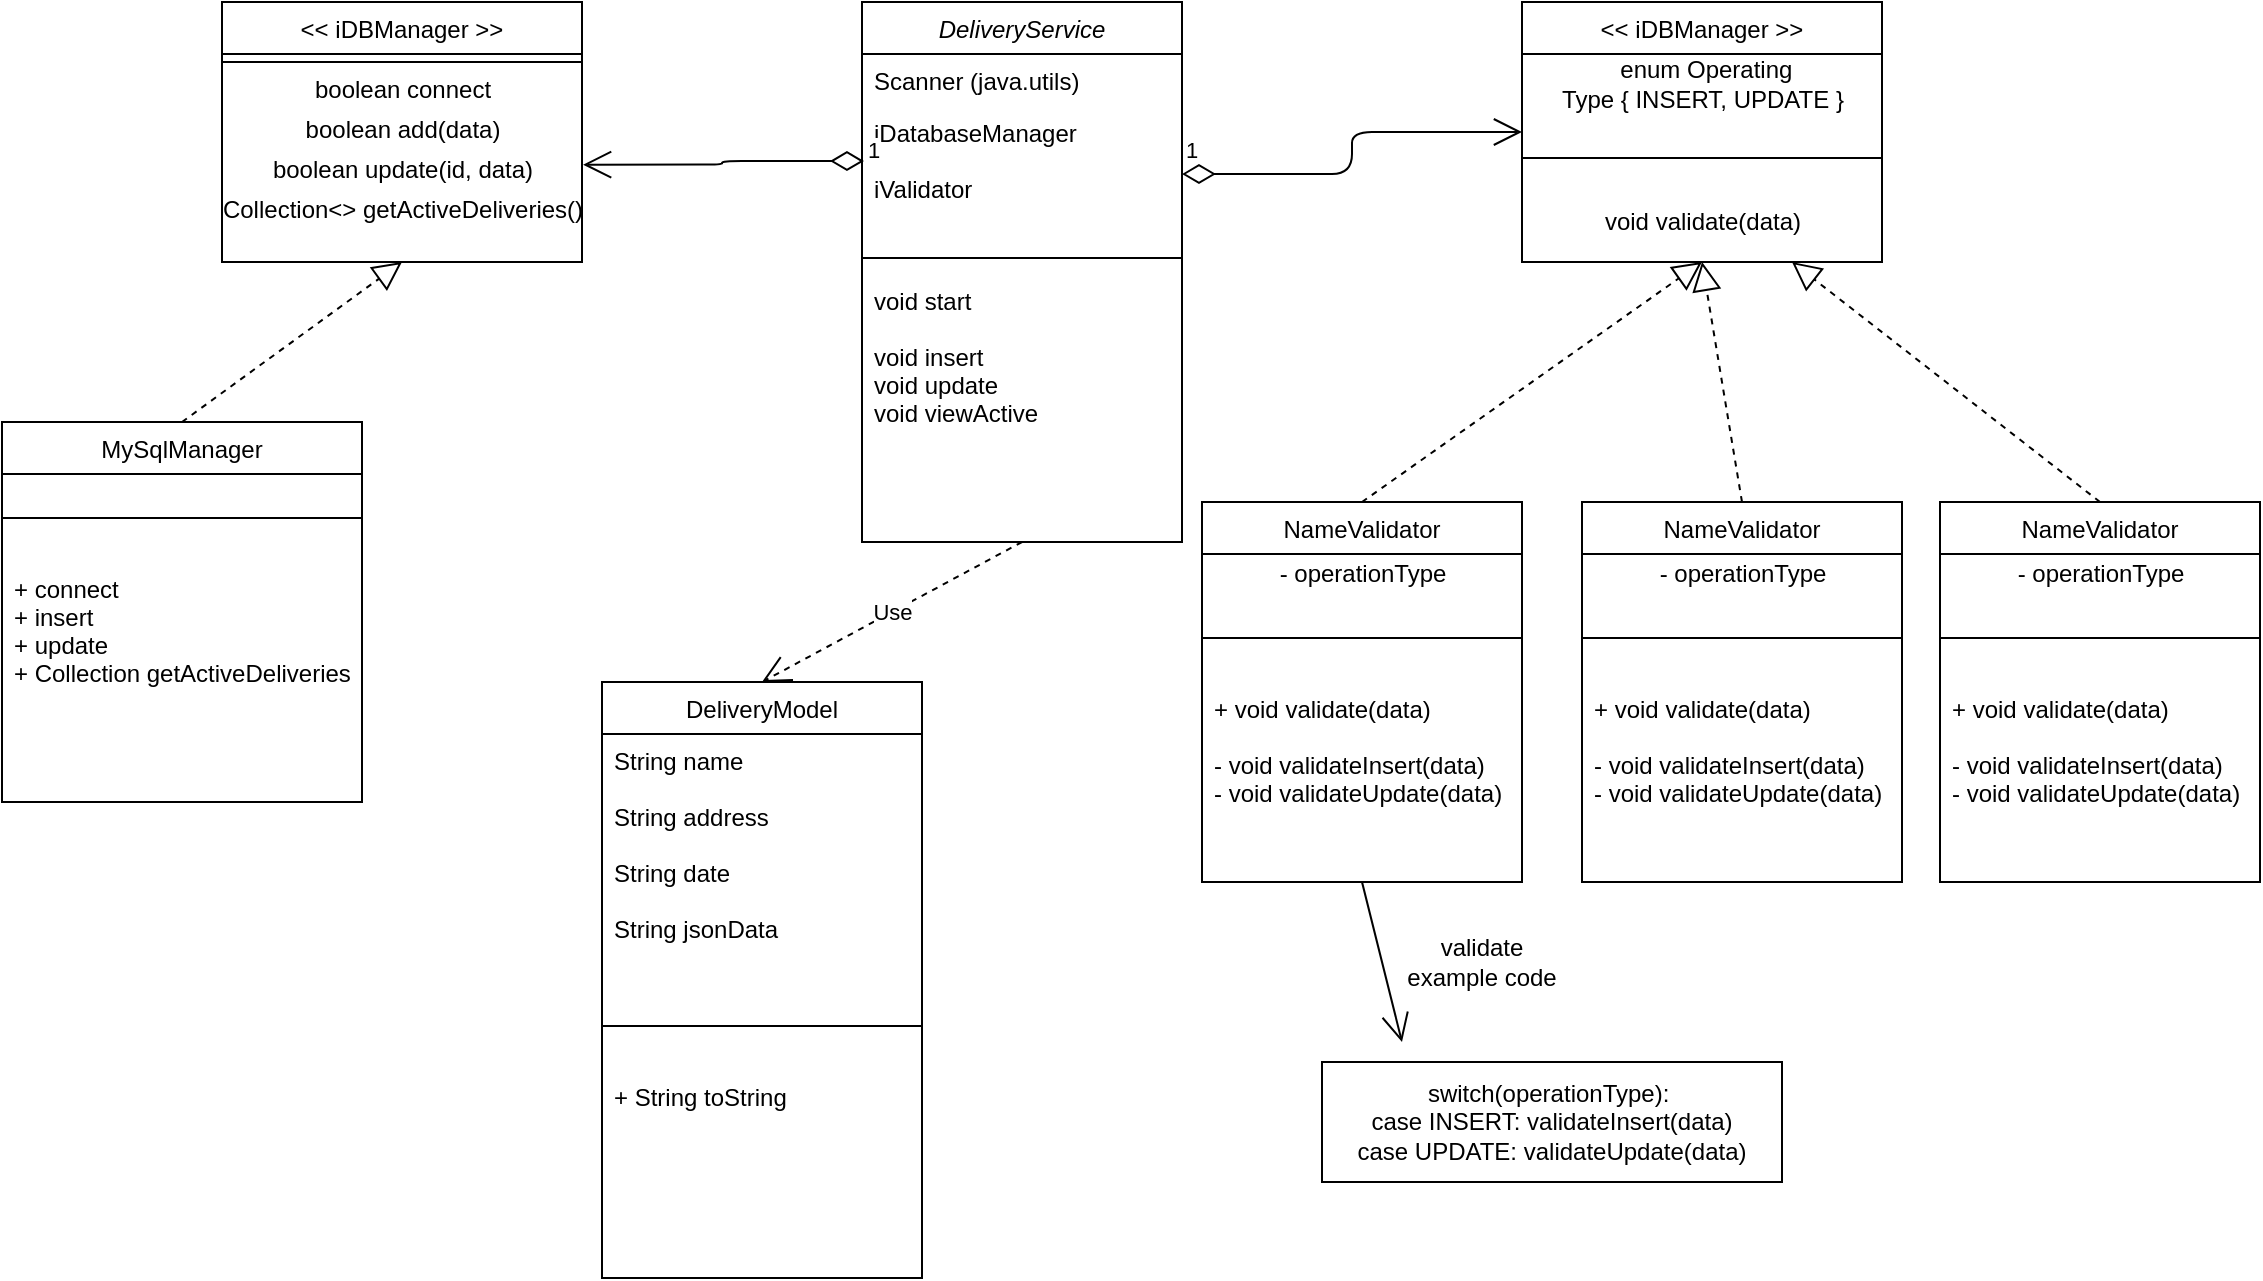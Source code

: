 <mxfile version="13.6.9" type="device"><diagram id="C5RBs43oDa-KdzZeNtuy" name="Page-1"><mxGraphModel dx="1209" dy="627" grid="1" gridSize="10" guides="1" tooltips="1" connect="1" arrows="1" fold="1" page="1" pageScale="1" pageWidth="1169" pageHeight="827" math="0" shadow="0"><root><mxCell id="WIyWlLk6GJQsqaUBKTNV-0"/><mxCell id="WIyWlLk6GJQsqaUBKTNV-1" parent="WIyWlLk6GJQsqaUBKTNV-0"/><mxCell id="aZc6Goj9-fNwH5e52wq6-6" value="" style="endArrow=block;dashed=1;endFill=0;endSize=12;html=1;entryX=0.5;entryY=1;entryDx=0;entryDy=0;exitX=0.5;exitY=0;exitDx=0;exitDy=0;" parent="WIyWlLk6GJQsqaUBKTNV-1" source="aZc6Goj9-fNwH5e52wq6-3" target="-EKlgOiiz65NbldcMFL9-8" edge="1"><mxGeometry width="160" relative="1" as="geometry"><mxPoint x="599.5" y="320" as="sourcePoint"/><mxPoint x="700" y="168" as="targetPoint"/></mxGeometry></mxCell><mxCell id="aZc6Goj9-fNwH5e52wq6-24" value="Use" style="endArrow=open;endSize=12;dashed=1;html=1;entryX=0.5;entryY=0;entryDx=0;entryDy=0;exitX=0.5;exitY=1;exitDx=0;exitDy=0;" parent="WIyWlLk6GJQsqaUBKTNV-1" source="zkfFHV4jXpPFQw0GAbJ--0" target="-EKlgOiiz65NbldcMFL9-47" edge="1"><mxGeometry width="160" relative="1" as="geometry"><mxPoint x="200.0" y="284.464" as="sourcePoint"/><mxPoint x="292.96" y="270" as="targetPoint"/></mxGeometry></mxCell><mxCell id="zkfFHV4jXpPFQw0GAbJ--0" value="DeliveryService" style="swimlane;fontStyle=2;align=center;verticalAlign=top;childLayout=stackLayout;horizontal=1;startSize=26;horizontalStack=0;resizeParent=1;resizeLast=0;collapsible=1;marginBottom=0;rounded=0;shadow=0;strokeWidth=1;" parent="WIyWlLk6GJQsqaUBKTNV-1" vertex="1"><mxGeometry x="470" y="30" width="160" height="270" as="geometry"><mxRectangle x="230" y="140" width="160" height="26" as="alternateBounds"/></mxGeometry></mxCell><mxCell id="zkfFHV4jXpPFQw0GAbJ--1" value="Scanner (java.utils)" style="text;align=left;verticalAlign=top;spacingLeft=4;spacingRight=4;overflow=hidden;rotatable=0;points=[[0,0.5],[1,0.5]];portConstraint=eastwest;" parent="zkfFHV4jXpPFQw0GAbJ--0" vertex="1"><mxGeometry y="26" width="160" height="26" as="geometry"/></mxCell><mxCell id="zkfFHV4jXpPFQw0GAbJ--2" value="iDatabaseManager&#10;&#10;iValidator&#10;&#10;" style="text;align=left;verticalAlign=top;spacingLeft=4;spacingRight=4;overflow=hidden;rotatable=0;points=[[0,0.5],[1,0.5]];portConstraint=eastwest;rounded=0;shadow=0;html=0;" parent="zkfFHV4jXpPFQw0GAbJ--0" vertex="1"><mxGeometry y="52" width="160" height="68" as="geometry"/></mxCell><mxCell id="zkfFHV4jXpPFQw0GAbJ--4" value="" style="line;html=1;strokeWidth=1;align=left;verticalAlign=middle;spacingTop=-1;spacingLeft=3;spacingRight=3;rotatable=0;labelPosition=right;points=[];portConstraint=eastwest;" parent="zkfFHV4jXpPFQw0GAbJ--0" vertex="1"><mxGeometry y="120" width="160" height="16" as="geometry"/></mxCell><mxCell id="zkfFHV4jXpPFQw0GAbJ--5" value="void start&#10;&#10;void insert&#10;void update&#10;void viewActive" style="text;align=left;verticalAlign=top;spacingLeft=4;spacingRight=4;overflow=hidden;rotatable=0;points=[[0,0.5],[1,0.5]];portConstraint=eastwest;" parent="zkfFHV4jXpPFQw0GAbJ--0" vertex="1"><mxGeometry y="136" width="160" height="100" as="geometry"/></mxCell><mxCell id="aZc6Goj9-fNwH5e52wq6-9" value="&lt;&lt; iDBManager &gt;&gt;" style="swimlane;fontStyle=0;align=center;verticalAlign=top;childLayout=stackLayout;horizontal=1;startSize=26;horizontalStack=0;resizeParent=1;resizeLast=0;collapsible=1;marginBottom=0;rounded=0;shadow=0;strokeWidth=1;" parent="WIyWlLk6GJQsqaUBKTNV-1" vertex="1"><mxGeometry x="150" y="30" width="180" height="130" as="geometry"><mxRectangle x="550" y="140" width="160" height="26" as="alternateBounds"/></mxGeometry></mxCell><mxCell id="aZc6Goj9-fNwH5e52wq6-11" value="" style="line;html=1;strokeWidth=1;align=left;verticalAlign=middle;spacingTop=-1;spacingLeft=3;spacingRight=3;rotatable=0;labelPosition=right;points=[];portConstraint=eastwest;" parent="aZc6Goj9-fNwH5e52wq6-9" vertex="1"><mxGeometry y="26" width="180" height="8" as="geometry"/></mxCell><mxCell id="aZc6Goj9-fNwH5e52wq6-19" value="boolean connect&lt;br&gt;" style="text;html=1;align=center;verticalAlign=middle;resizable=0;points=[];autosize=1;" parent="aZc6Goj9-fNwH5e52wq6-9" vertex="1"><mxGeometry y="34" width="180" height="20" as="geometry"/></mxCell><mxCell id="aZc6Goj9-fNwH5e52wq6-12" value="boolean add(data)" style="text;html=1;align=center;verticalAlign=middle;resizable=0;points=[];autosize=1;" parent="aZc6Goj9-fNwH5e52wq6-9" vertex="1"><mxGeometry y="54" width="180" height="20" as="geometry"/></mxCell><mxCell id="aZc6Goj9-fNwH5e52wq6-21" value="boolean update(id, data)" style="text;html=1;align=center;verticalAlign=middle;resizable=0;points=[];autosize=1;" parent="aZc6Goj9-fNwH5e52wq6-9" vertex="1"><mxGeometry y="74" width="180" height="20" as="geometry"/></mxCell><mxCell id="aZc6Goj9-fNwH5e52wq6-22" value="Collection&amp;lt;&amp;gt; getActiveDeliveries()" style="text;html=1;align=center;verticalAlign=middle;resizable=0;points=[];autosize=1;" parent="aZc6Goj9-fNwH5e52wq6-9" vertex="1"><mxGeometry y="94" width="180" height="20" as="geometry"/></mxCell><mxCell id="-EKlgOiiz65NbldcMFL9-8" value="&lt;&lt; iDBManager &gt;&gt;" style="swimlane;fontStyle=0;align=center;verticalAlign=top;childLayout=stackLayout;horizontal=1;startSize=26;horizontalStack=0;resizeParent=1;resizeLast=0;collapsible=1;marginBottom=0;rounded=0;shadow=0;strokeWidth=1;" vertex="1" parent="WIyWlLk6GJQsqaUBKTNV-1"><mxGeometry x="800" y="30" width="180" height="130" as="geometry"><mxRectangle x="550" y="140" width="160" height="26" as="alternateBounds"/></mxGeometry></mxCell><mxCell id="-EKlgOiiz65NbldcMFL9-18" value="&amp;nbsp;enum Operating&lt;br&gt;Type { INSERT, UPDATE }" style="text;html=1;align=center;verticalAlign=middle;resizable=0;points=[];autosize=1;" vertex="1" parent="-EKlgOiiz65NbldcMFL9-8"><mxGeometry y="26" width="180" height="30" as="geometry"/></mxCell><mxCell id="-EKlgOiiz65NbldcMFL9-9" value="" style="line;html=1;strokeWidth=1;align=left;verticalAlign=middle;spacingTop=-1;spacingLeft=3;spacingRight=3;rotatable=0;labelPosition=right;points=[];portConstraint=eastwest;" vertex="1" parent="-EKlgOiiz65NbldcMFL9-8"><mxGeometry y="56" width="180" height="44" as="geometry"/></mxCell><mxCell id="-EKlgOiiz65NbldcMFL9-13" value="void validate(data)" style="text;html=1;align=center;verticalAlign=middle;resizable=0;points=[];autosize=1;" vertex="1" parent="-EKlgOiiz65NbldcMFL9-8"><mxGeometry y="100" width="180" height="20" as="geometry"/></mxCell><mxCell id="-EKlgOiiz65NbldcMFL9-17" value="1" style="endArrow=open;html=1;endSize=12;startArrow=diamondThin;startSize=14;startFill=0;edgeStyle=orthogonalEdgeStyle;align=left;verticalAlign=bottom;exitX=0.006;exitY=0.405;exitDx=0;exitDy=0;exitPerimeter=0;entryX=1.003;entryY=0.367;entryDx=0;entryDy=0;entryPerimeter=0;" edge="1" parent="WIyWlLk6GJQsqaUBKTNV-1" source="zkfFHV4jXpPFQw0GAbJ--2" target="aZc6Goj9-fNwH5e52wq6-21"><mxGeometry x="-1" y="3" relative="1" as="geometry"><mxPoint x="450" y="110" as="sourcePoint"/><mxPoint x="340" y="110" as="targetPoint"/></mxGeometry></mxCell><mxCell id="aZc6Goj9-fNwH5e52wq6-3" value="NameValidator" style="swimlane;fontStyle=0;align=center;verticalAlign=top;childLayout=stackLayout;horizontal=1;startSize=26;horizontalStack=0;resizeParent=1;resizeLast=0;collapsible=1;marginBottom=0;rounded=0;shadow=0;strokeWidth=1;" parent="WIyWlLk6GJQsqaUBKTNV-1" vertex="1"><mxGeometry x="640" y="280" width="160" height="190" as="geometry"><mxRectangle x="550" y="140" width="160" height="26" as="alternateBounds"/></mxGeometry></mxCell><mxCell id="-EKlgOiiz65NbldcMFL9-20" value="- operationType" style="text;html=1;align=center;verticalAlign=middle;resizable=0;points=[];autosize=1;" vertex="1" parent="aZc6Goj9-fNwH5e52wq6-3"><mxGeometry y="26" width="160" height="20" as="geometry"/></mxCell><mxCell id="aZc6Goj9-fNwH5e52wq6-5" value="" style="line;html=1;strokeWidth=1;align=left;verticalAlign=middle;spacingTop=-1;spacingLeft=3;spacingRight=3;rotatable=0;labelPosition=right;points=[];portConstraint=eastwest;" parent="aZc6Goj9-fNwH5e52wq6-3" vertex="1"><mxGeometry y="46" width="160" height="44" as="geometry"/></mxCell><mxCell id="aZc6Goj9-fNwH5e52wq6-7" value="+ void validate(data)&#10;&#10;- void validateInsert(data)&#10;- void validateUpdate(data)" style="text;align=left;verticalAlign=top;spacingLeft=4;spacingRight=4;overflow=hidden;rotatable=0;points=[[0,0.5],[1,0.5]];portConstraint=eastwest;" parent="aZc6Goj9-fNwH5e52wq6-3" vertex="1"><mxGeometry y="90" width="160" height="84" as="geometry"/></mxCell><mxCell id="-EKlgOiiz65NbldcMFL9-21" value="NameValidator" style="swimlane;fontStyle=0;align=center;verticalAlign=top;childLayout=stackLayout;horizontal=1;startSize=26;horizontalStack=0;resizeParent=1;resizeLast=0;collapsible=1;marginBottom=0;rounded=0;shadow=0;strokeWidth=1;" vertex="1" parent="WIyWlLk6GJQsqaUBKTNV-1"><mxGeometry x="830" y="280" width="160" height="190" as="geometry"><mxRectangle x="550" y="140" width="160" height="26" as="alternateBounds"/></mxGeometry></mxCell><mxCell id="-EKlgOiiz65NbldcMFL9-22" value="- operationType" style="text;html=1;align=center;verticalAlign=middle;resizable=0;points=[];autosize=1;" vertex="1" parent="-EKlgOiiz65NbldcMFL9-21"><mxGeometry y="26" width="160" height="20" as="geometry"/></mxCell><mxCell id="-EKlgOiiz65NbldcMFL9-23" value="" style="line;html=1;strokeWidth=1;align=left;verticalAlign=middle;spacingTop=-1;spacingLeft=3;spacingRight=3;rotatable=0;labelPosition=right;points=[];portConstraint=eastwest;" vertex="1" parent="-EKlgOiiz65NbldcMFL9-21"><mxGeometry y="46" width="160" height="44" as="geometry"/></mxCell><mxCell id="-EKlgOiiz65NbldcMFL9-24" value="+ void validate(data)&#10;&#10;- void validateInsert(data)&#10;- void validateUpdate(data)" style="text;align=left;verticalAlign=top;spacingLeft=4;spacingRight=4;overflow=hidden;rotatable=0;points=[[0,0.5],[1,0.5]];portConstraint=eastwest;" vertex="1" parent="-EKlgOiiz65NbldcMFL9-21"><mxGeometry y="90" width="160" height="84" as="geometry"/></mxCell><mxCell id="-EKlgOiiz65NbldcMFL9-25" value="NameValidator" style="swimlane;fontStyle=0;align=center;verticalAlign=top;childLayout=stackLayout;horizontal=1;startSize=26;horizontalStack=0;resizeParent=1;resizeLast=0;collapsible=1;marginBottom=0;rounded=0;shadow=0;strokeWidth=1;" vertex="1" parent="WIyWlLk6GJQsqaUBKTNV-1"><mxGeometry x="1009" y="280" width="160" height="190" as="geometry"><mxRectangle x="550" y="140" width="160" height="26" as="alternateBounds"/></mxGeometry></mxCell><mxCell id="-EKlgOiiz65NbldcMFL9-26" value="- operationType" style="text;html=1;align=center;verticalAlign=middle;resizable=0;points=[];autosize=1;" vertex="1" parent="-EKlgOiiz65NbldcMFL9-25"><mxGeometry y="26" width="160" height="20" as="geometry"/></mxCell><mxCell id="-EKlgOiiz65NbldcMFL9-27" value="" style="line;html=1;strokeWidth=1;align=left;verticalAlign=middle;spacingTop=-1;spacingLeft=3;spacingRight=3;rotatable=0;labelPosition=right;points=[];portConstraint=eastwest;" vertex="1" parent="-EKlgOiiz65NbldcMFL9-25"><mxGeometry y="46" width="160" height="44" as="geometry"/></mxCell><mxCell id="-EKlgOiiz65NbldcMFL9-28" value="+ void validate(data)&#10;&#10;- void validateInsert(data)&#10;- void validateUpdate(data)" style="text;align=left;verticalAlign=top;spacingLeft=4;spacingRight=4;overflow=hidden;rotatable=0;points=[[0,0.5],[1,0.5]];portConstraint=eastwest;" vertex="1" parent="-EKlgOiiz65NbldcMFL9-25"><mxGeometry y="90" width="160" height="84" as="geometry"/></mxCell><mxCell id="-EKlgOiiz65NbldcMFL9-29" value="" style="endArrow=block;dashed=1;endFill=0;endSize=12;html=1;entryX=0.5;entryY=1;entryDx=0;entryDy=0;exitX=0.5;exitY=0;exitDx=0;exitDy=0;" edge="1" parent="WIyWlLk6GJQsqaUBKTNV-1" source="-EKlgOiiz65NbldcMFL9-21" target="-EKlgOiiz65NbldcMFL9-8"><mxGeometry width="160" relative="1" as="geometry"><mxPoint x="730" y="290" as="sourcePoint"/><mxPoint x="890" y="170" as="targetPoint"/></mxGeometry></mxCell><mxCell id="-EKlgOiiz65NbldcMFL9-30" value="" style="endArrow=block;dashed=1;endFill=0;endSize=12;html=1;entryX=0.75;entryY=1;entryDx=0;entryDy=0;exitX=0.5;exitY=0;exitDx=0;exitDy=0;" edge="1" parent="WIyWlLk6GJQsqaUBKTNV-1" source="-EKlgOiiz65NbldcMFL9-25" target="-EKlgOiiz65NbldcMFL9-8"><mxGeometry width="160" relative="1" as="geometry"><mxPoint x="740" y="300" as="sourcePoint"/><mxPoint x="900" y="180" as="targetPoint"/></mxGeometry></mxCell><mxCell id="-EKlgOiiz65NbldcMFL9-32" value="1" style="endArrow=open;html=1;endSize=12;startArrow=diamondThin;startSize=14;startFill=0;edgeStyle=orthogonalEdgeStyle;align=left;verticalAlign=bottom;exitX=1;exitY=0.5;exitDx=0;exitDy=0;entryX=0;entryY=0.5;entryDx=0;entryDy=0;" edge="1" parent="WIyWlLk6GJQsqaUBKTNV-1" source="zkfFHV4jXpPFQw0GAbJ--2" target="-EKlgOiiz65NbldcMFL9-8"><mxGeometry x="-1" y="3" relative="1" as="geometry"><mxPoint x="640" y="110" as="sourcePoint"/><mxPoint x="800" y="110" as="targetPoint"/></mxGeometry></mxCell><mxCell id="-EKlgOiiz65NbldcMFL9-39" value="MySqlManager" style="swimlane;fontStyle=0;align=center;verticalAlign=top;childLayout=stackLayout;horizontal=1;startSize=26;horizontalStack=0;resizeParent=1;resizeLast=0;collapsible=1;marginBottom=0;rounded=0;shadow=0;strokeWidth=1;" vertex="1" parent="WIyWlLk6GJQsqaUBKTNV-1"><mxGeometry x="40" y="240" width="180" height="190" as="geometry"><mxRectangle x="550" y="140" width="160" height="26" as="alternateBounds"/></mxGeometry></mxCell><mxCell id="-EKlgOiiz65NbldcMFL9-41" value="" style="line;html=1;strokeWidth=1;align=left;verticalAlign=middle;spacingTop=-1;spacingLeft=3;spacingRight=3;rotatable=0;labelPosition=right;points=[];portConstraint=eastwest;" vertex="1" parent="-EKlgOiiz65NbldcMFL9-39"><mxGeometry y="26" width="180" height="44" as="geometry"/></mxCell><mxCell id="-EKlgOiiz65NbldcMFL9-42" value="+ connect&#10;+ insert&#10;+ update&#10;+ Collection getActiveDeliveries&#10;" style="text;align=left;verticalAlign=top;spacingLeft=4;spacingRight=4;overflow=hidden;rotatable=0;points=[[0,0.5],[1,0.5]];portConstraint=eastwest;" vertex="1" parent="-EKlgOiiz65NbldcMFL9-39"><mxGeometry y="70" width="180" height="84" as="geometry"/></mxCell><mxCell id="-EKlgOiiz65NbldcMFL9-43" value="" style="endArrow=open;endFill=1;endSize=12;html=1;exitX=0.5;exitY=1;exitDx=0;exitDy=0;" edge="1" parent="WIyWlLk6GJQsqaUBKTNV-1" source="aZc6Goj9-fNwH5e52wq6-3"><mxGeometry width="160" relative="1" as="geometry"><mxPoint x="670" y="530" as="sourcePoint"/><mxPoint x="740" y="550" as="targetPoint"/></mxGeometry></mxCell><mxCell id="-EKlgOiiz65NbldcMFL9-44" value="validate example code" style="text;html=1;strokeColor=none;fillColor=none;align=center;verticalAlign=middle;whiteSpace=wrap;rounded=0;" vertex="1" parent="WIyWlLk6GJQsqaUBKTNV-1"><mxGeometry x="740" y="500" width="80" height="20" as="geometry"/></mxCell><mxCell id="-EKlgOiiz65NbldcMFL9-46" value="switch(operationType):&amp;nbsp;&lt;br&gt;case INSERT: validateInsert(data)&lt;br&gt;case UPDATE: validateUpdate(data)" style="rounded=0;whiteSpace=wrap;html=1;" vertex="1" parent="WIyWlLk6GJQsqaUBKTNV-1"><mxGeometry x="700" y="560" width="230" height="60" as="geometry"/></mxCell><mxCell id="-EKlgOiiz65NbldcMFL9-52" value="" style="endArrow=block;dashed=1;endFill=0;endSize=12;html=1;entryX=0.5;entryY=1;entryDx=0;entryDy=0;exitX=0.5;exitY=0;exitDx=0;exitDy=0;" edge="1" parent="WIyWlLk6GJQsqaUBKTNV-1" source="-EKlgOiiz65NbldcMFL9-39" target="aZc6Goj9-fNwH5e52wq6-9"><mxGeometry width="160" relative="1" as="geometry"><mxPoint x="255" y="280" as="sourcePoint"/><mxPoint x="425" y="160" as="targetPoint"/></mxGeometry></mxCell><mxCell id="-EKlgOiiz65NbldcMFL9-47" value="DeliveryModel" style="swimlane;fontStyle=0;align=center;verticalAlign=top;childLayout=stackLayout;horizontal=1;startSize=26;horizontalStack=0;resizeParent=1;resizeLast=0;collapsible=1;marginBottom=0;rounded=0;shadow=0;strokeWidth=1;" vertex="1" parent="WIyWlLk6GJQsqaUBKTNV-1"><mxGeometry x="340" y="370" width="160" height="298" as="geometry"><mxRectangle x="550" y="140" width="160" height="26" as="alternateBounds"/></mxGeometry></mxCell><mxCell id="-EKlgOiiz65NbldcMFL9-51" value="String name&#10;&#10;String address&#10;&#10;String date&#10;&#10;String jsonData" style="text;align=left;verticalAlign=top;spacingLeft=4;spacingRight=4;overflow=hidden;rotatable=0;points=[[0,0.5],[1,0.5]];portConstraint=eastwest;" vertex="1" parent="-EKlgOiiz65NbldcMFL9-47"><mxGeometry y="26" width="160" height="124" as="geometry"/></mxCell><mxCell id="-EKlgOiiz65NbldcMFL9-49" value="" style="line;html=1;strokeWidth=1;align=left;verticalAlign=middle;spacingTop=-1;spacingLeft=3;spacingRight=3;rotatable=0;labelPosition=right;points=[];portConstraint=eastwest;" vertex="1" parent="-EKlgOiiz65NbldcMFL9-47"><mxGeometry y="150" width="160" height="44" as="geometry"/></mxCell><mxCell id="-EKlgOiiz65NbldcMFL9-50" value="+ String toString" style="text;align=left;verticalAlign=top;spacingLeft=4;spacingRight=4;overflow=hidden;rotatable=0;points=[[0,0.5],[1,0.5]];portConstraint=eastwest;" vertex="1" parent="-EKlgOiiz65NbldcMFL9-47"><mxGeometry y="194" width="160" height="84" as="geometry"/></mxCell></root></mxGraphModel></diagram></mxfile>